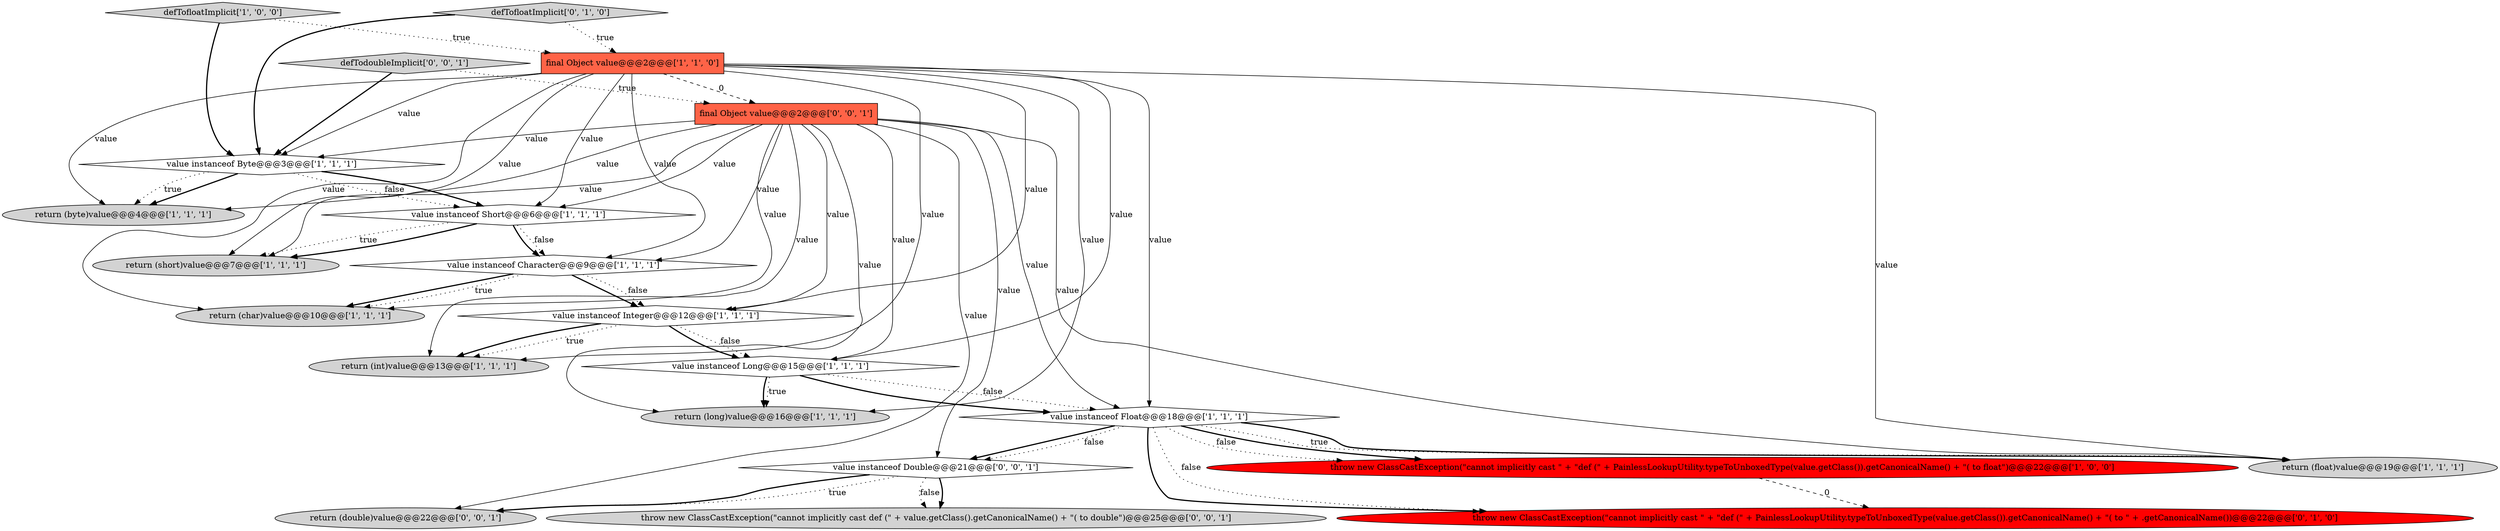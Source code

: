 digraph {
1 [style = filled, label = "return (byte)value@@@4@@@['1', '1', '1']", fillcolor = lightgray, shape = ellipse image = "AAA0AAABBB1BBB"];
14 [style = filled, label = "defTofloatImplicit['1', '0', '0']", fillcolor = lightgray, shape = diamond image = "AAA0AAABBB1BBB"];
6 [style = filled, label = "return (long)value@@@16@@@['1', '1', '1']", fillcolor = lightgray, shape = ellipse image = "AAA0AAABBB1BBB"];
20 [style = filled, label = "return (double)value@@@22@@@['0', '0', '1']", fillcolor = lightgray, shape = ellipse image = "AAA0AAABBB3BBB"];
11 [style = filled, label = "final Object value@@@2@@@['1', '1', '0']", fillcolor = tomato, shape = box image = "AAA0AAABBB1BBB"];
0 [style = filled, label = "value instanceof Long@@@15@@@['1', '1', '1']", fillcolor = white, shape = diamond image = "AAA0AAABBB1BBB"];
18 [style = filled, label = "throw new ClassCastException(\"cannot implicitly cast def (\" + value.getClass().getCanonicalName() + \"( to double\")@@@25@@@['0', '0', '1']", fillcolor = lightgray, shape = ellipse image = "AAA0AAABBB3BBB"];
5 [style = filled, label = "value instanceof Character@@@9@@@['1', '1', '1']", fillcolor = white, shape = diamond image = "AAA0AAABBB1BBB"];
4 [style = filled, label = "value instanceof Short@@@6@@@['1', '1', '1']", fillcolor = white, shape = diamond image = "AAA0AAABBB1BBB"];
8 [style = filled, label = "return (float)value@@@19@@@['1', '1', '1']", fillcolor = lightgray, shape = ellipse image = "AAA0AAABBB1BBB"];
12 [style = filled, label = "return (short)value@@@7@@@['1', '1', '1']", fillcolor = lightgray, shape = ellipse image = "AAA0AAABBB1BBB"];
10 [style = filled, label = "return (int)value@@@13@@@['1', '1', '1']", fillcolor = lightgray, shape = ellipse image = "AAA0AAABBB1BBB"];
21 [style = filled, label = "defTodoubleImplicit['0', '0', '1']", fillcolor = lightgray, shape = diamond image = "AAA0AAABBB3BBB"];
17 [style = filled, label = "final Object value@@@2@@@['0', '0', '1']", fillcolor = tomato, shape = box image = "AAA0AAABBB3BBB"];
15 [style = filled, label = "defTofloatImplicit['0', '1', '0']", fillcolor = lightgray, shape = diamond image = "AAA0AAABBB2BBB"];
3 [style = filled, label = "value instanceof Integer@@@12@@@['1', '1', '1']", fillcolor = white, shape = diamond image = "AAA0AAABBB1BBB"];
9 [style = filled, label = "return (char)value@@@10@@@['1', '1', '1']", fillcolor = lightgray, shape = ellipse image = "AAA0AAABBB1BBB"];
2 [style = filled, label = "value instanceof Byte@@@3@@@['1', '1', '1']", fillcolor = white, shape = diamond image = "AAA0AAABBB1BBB"];
13 [style = filled, label = "value instanceof Float@@@18@@@['1', '1', '1']", fillcolor = white, shape = diamond image = "AAA0AAABBB1BBB"];
16 [style = filled, label = "throw new ClassCastException(\"cannot implicitly cast \" + \"def (\" + PainlessLookupUtility.typeToUnboxedType(value.getClass()).getCanonicalName() + \"( to \" + .getCanonicalName())@@@22@@@['0', '1', '0']", fillcolor = red, shape = ellipse image = "AAA1AAABBB2BBB"];
19 [style = filled, label = "value instanceof Double@@@21@@@['0', '0', '1']", fillcolor = white, shape = diamond image = "AAA0AAABBB3BBB"];
7 [style = filled, label = "throw new ClassCastException(\"cannot implicitly cast \" + \"def (\" + PainlessLookupUtility.typeToUnboxedType(value.getClass()).getCanonicalName() + \"( to float\")@@@22@@@['1', '0', '0']", fillcolor = red, shape = ellipse image = "AAA1AAABBB1BBB"];
5->3 [style = bold, label=""];
11->5 [style = solid, label="value"];
11->1 [style = solid, label="value"];
15->2 [style = bold, label=""];
19->18 [style = bold, label=""];
19->18 [style = dotted, label="false"];
0->13 [style = bold, label=""];
11->2 [style = solid, label="value"];
5->9 [style = bold, label=""];
0->6 [style = bold, label=""];
11->3 [style = solid, label="value"];
2->1 [style = bold, label=""];
19->20 [style = dotted, label="true"];
7->16 [style = dashed, label="0"];
19->20 [style = bold, label=""];
17->0 [style = solid, label="value"];
3->10 [style = dotted, label="true"];
4->5 [style = dotted, label="false"];
11->10 [style = solid, label="value"];
17->3 [style = solid, label="value"];
21->17 [style = dotted, label="true"];
11->17 [style = dashed, label="0"];
17->19 [style = solid, label="value"];
17->1 [style = solid, label="value"];
17->9 [style = solid, label="value"];
0->6 [style = dotted, label="true"];
2->4 [style = bold, label=""];
13->16 [style = bold, label=""];
3->0 [style = dotted, label="false"];
17->20 [style = solid, label="value"];
3->0 [style = bold, label=""];
21->2 [style = bold, label=""];
11->13 [style = solid, label="value"];
3->10 [style = bold, label=""];
11->6 [style = solid, label="value"];
11->8 [style = solid, label="value"];
17->2 [style = solid, label="value"];
17->4 [style = solid, label="value"];
11->9 [style = solid, label="value"];
17->10 [style = solid, label="value"];
13->19 [style = bold, label=""];
11->0 [style = solid, label="value"];
2->1 [style = dotted, label="true"];
13->8 [style = dotted, label="true"];
13->7 [style = bold, label=""];
17->13 [style = solid, label="value"];
17->12 [style = solid, label="value"];
13->16 [style = dotted, label="false"];
5->3 [style = dotted, label="false"];
15->11 [style = dotted, label="true"];
4->12 [style = bold, label=""];
11->4 [style = solid, label="value"];
17->6 [style = solid, label="value"];
5->9 [style = dotted, label="true"];
14->11 [style = dotted, label="true"];
14->2 [style = bold, label=""];
11->12 [style = solid, label="value"];
2->4 [style = dotted, label="false"];
0->13 [style = dotted, label="false"];
13->8 [style = bold, label=""];
17->8 [style = solid, label="value"];
4->12 [style = dotted, label="true"];
4->5 [style = bold, label=""];
17->5 [style = solid, label="value"];
13->7 [style = dotted, label="false"];
13->19 [style = dotted, label="false"];
}
